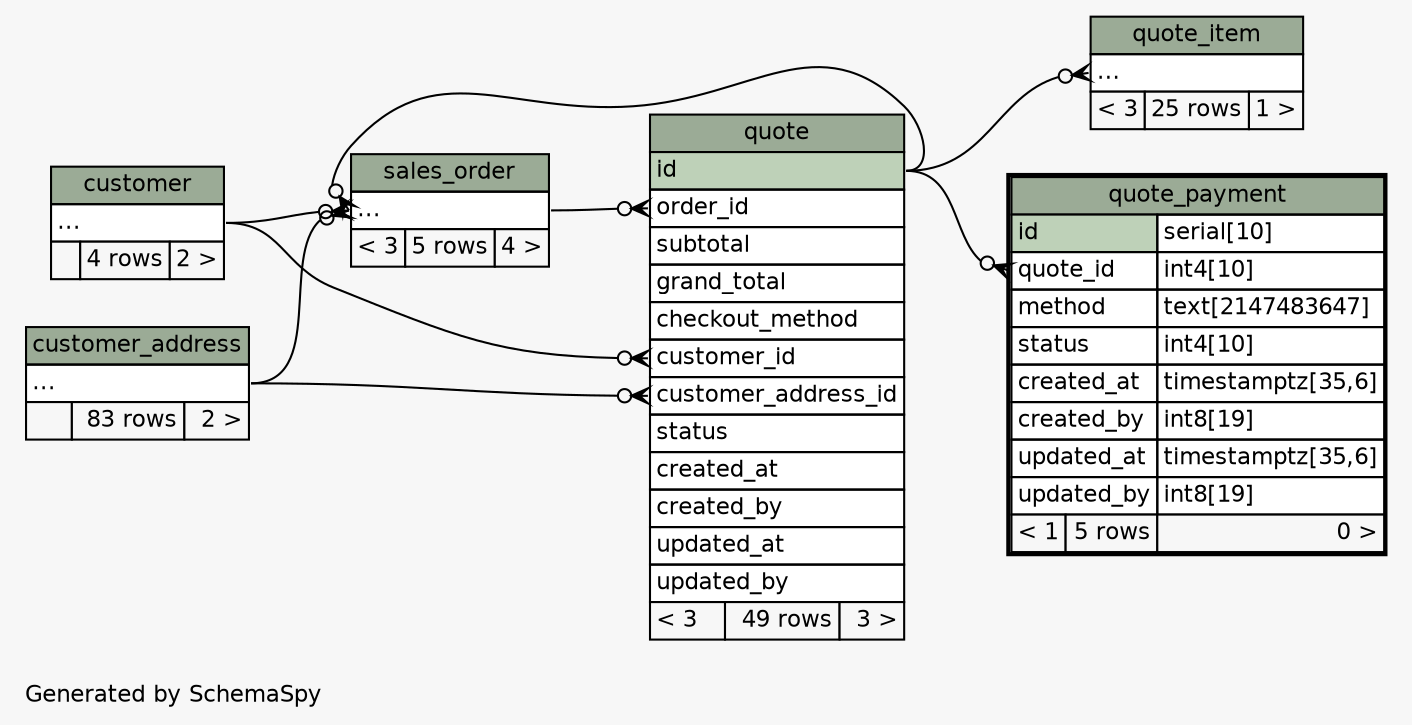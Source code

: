 // dot 2.38.0 on Linux 4.4.0-78-generic
// SchemaSpy rev 590
digraph "twoDegreesRelationshipsDiagram" {
  graph [
    rankdir="RL"
    bgcolor="#f7f7f7"
    label="\nGenerated by SchemaSpy"
    labeljust="l"
    nodesep="0.18"
    ranksep="0.46"
    fontname="Helvetica"
    fontsize="11"
  ];
  node [
    fontname="Helvetica"
    fontsize="11"
    shape="plaintext"
  ];
  edge [
    arrowsize="0.8"
  ];
  "quote":"customer_address_id":w -> "customer_address":"elipses":e [arrowhead=none dir=back arrowtail=crowodot];
  "quote":"customer_id":w -> "customer":"elipses":e [arrowhead=none dir=back arrowtail=crowodot];
  "quote":"order_id":w -> "sales_order":"elipses":e [arrowhead=none dir=back arrowtail=crowodot];
  "quote_item":"elipses":w -> "quote":"id":e [arrowhead=none dir=back arrowtail=crowodot];
  "quote_payment":"quote_id":w -> "quote":"id":e [arrowhead=none dir=back arrowtail=crowodot];
  "sales_order":"elipses":w -> "customer":"elipses":e [arrowhead=none dir=back arrowtail=crowodot];
  "sales_order":"elipses":w -> "quote":"id":e [arrowhead=none dir=back arrowtail=crowodot];
  "sales_order":"elipses":w -> "customer_address":"elipses":e [arrowhead=none dir=back arrowtail=crowodot];
  "customer" [
    label=<
    <TABLE BORDER="0" CELLBORDER="1" CELLSPACING="0" BGCOLOR="#ffffff">
      <TR><TD COLSPAN="3" BGCOLOR="#9bab96" ALIGN="CENTER">customer</TD></TR>
      <TR><TD PORT="elipses" COLSPAN="3" ALIGN="LEFT">...</TD></TR>
      <TR><TD ALIGN="LEFT" BGCOLOR="#f7f7f7">  </TD><TD ALIGN="RIGHT" BGCOLOR="#f7f7f7">4 rows</TD><TD ALIGN="RIGHT" BGCOLOR="#f7f7f7">2 &gt;</TD></TR>
    </TABLE>>
    URL="customer.html"
    tooltip="customer"
  ];
  "customer_address" [
    label=<
    <TABLE BORDER="0" CELLBORDER="1" CELLSPACING="0" BGCOLOR="#ffffff">
      <TR><TD COLSPAN="3" BGCOLOR="#9bab96" ALIGN="CENTER">customer_address</TD></TR>
      <TR><TD PORT="elipses" COLSPAN="3" ALIGN="LEFT">...</TD></TR>
      <TR><TD ALIGN="LEFT" BGCOLOR="#f7f7f7">  </TD><TD ALIGN="RIGHT" BGCOLOR="#f7f7f7">83 rows</TD><TD ALIGN="RIGHT" BGCOLOR="#f7f7f7">2 &gt;</TD></TR>
    </TABLE>>
    URL="customer_address.html"
    tooltip="customer_address"
  ];
  "quote" [
    label=<
    <TABLE BORDER="0" CELLBORDER="1" CELLSPACING="0" BGCOLOR="#ffffff">
      <TR><TD COLSPAN="3" BGCOLOR="#9bab96" ALIGN="CENTER">quote</TD></TR>
      <TR><TD PORT="id" COLSPAN="3" BGCOLOR="#bed1b8" ALIGN="LEFT">id</TD></TR>
      <TR><TD PORT="order_id" COLSPAN="3" ALIGN="LEFT">order_id</TD></TR>
      <TR><TD PORT="subtotal" COLSPAN="3" ALIGN="LEFT">subtotal</TD></TR>
      <TR><TD PORT="grand_total" COLSPAN="3" ALIGN="LEFT">grand_total</TD></TR>
      <TR><TD PORT="checkout_method" COLSPAN="3" ALIGN="LEFT">checkout_method</TD></TR>
      <TR><TD PORT="customer_id" COLSPAN="3" ALIGN="LEFT">customer_id</TD></TR>
      <TR><TD PORT="customer_address_id" COLSPAN="3" ALIGN="LEFT">customer_address_id</TD></TR>
      <TR><TD PORT="status" COLSPAN="3" ALIGN="LEFT">status</TD></TR>
      <TR><TD PORT="created_at" COLSPAN="3" ALIGN="LEFT">created_at</TD></TR>
      <TR><TD PORT="created_by" COLSPAN="3" ALIGN="LEFT">created_by</TD></TR>
      <TR><TD PORT="updated_at" COLSPAN="3" ALIGN="LEFT">updated_at</TD></TR>
      <TR><TD PORT="updated_by" COLSPAN="3" ALIGN="LEFT">updated_by</TD></TR>
      <TR><TD ALIGN="LEFT" BGCOLOR="#f7f7f7">&lt; 3</TD><TD ALIGN="RIGHT" BGCOLOR="#f7f7f7">49 rows</TD><TD ALIGN="RIGHT" BGCOLOR="#f7f7f7">3 &gt;</TD></TR>
    </TABLE>>
    URL="quote.html"
    tooltip="quote"
  ];
  "quote_item" [
    label=<
    <TABLE BORDER="0" CELLBORDER="1" CELLSPACING="0" BGCOLOR="#ffffff">
      <TR><TD COLSPAN="3" BGCOLOR="#9bab96" ALIGN="CENTER">quote_item</TD></TR>
      <TR><TD PORT="elipses" COLSPAN="3" ALIGN="LEFT">...</TD></TR>
      <TR><TD ALIGN="LEFT" BGCOLOR="#f7f7f7">&lt; 3</TD><TD ALIGN="RIGHT" BGCOLOR="#f7f7f7">25 rows</TD><TD ALIGN="RIGHT" BGCOLOR="#f7f7f7">1 &gt;</TD></TR>
    </TABLE>>
    URL="quote_item.html"
    tooltip="quote_item"
  ];
  "quote_payment" [
    label=<
    <TABLE BORDER="2" CELLBORDER="1" CELLSPACING="0" BGCOLOR="#ffffff">
      <TR><TD COLSPAN="3" BGCOLOR="#9bab96" ALIGN="CENTER">quote_payment</TD></TR>
      <TR><TD PORT="id" COLSPAN="2" BGCOLOR="#bed1b8" ALIGN="LEFT">id</TD><TD PORT="id.type" ALIGN="LEFT">serial[10]</TD></TR>
      <TR><TD PORT="quote_id" COLSPAN="2" ALIGN="LEFT">quote_id</TD><TD PORT="quote_id.type" ALIGN="LEFT">int4[10]</TD></TR>
      <TR><TD PORT="method" COLSPAN="2" ALIGN="LEFT">method</TD><TD PORT="method.type" ALIGN="LEFT">text[2147483647]</TD></TR>
      <TR><TD PORT="status" COLSPAN="2" ALIGN="LEFT">status</TD><TD PORT="status.type" ALIGN="LEFT">int4[10]</TD></TR>
      <TR><TD PORT="created_at" COLSPAN="2" ALIGN="LEFT">created_at</TD><TD PORT="created_at.type" ALIGN="LEFT">timestamptz[35,6]</TD></TR>
      <TR><TD PORT="created_by" COLSPAN="2" ALIGN="LEFT">created_by</TD><TD PORT="created_by.type" ALIGN="LEFT">int8[19]</TD></TR>
      <TR><TD PORT="updated_at" COLSPAN="2" ALIGN="LEFT">updated_at</TD><TD PORT="updated_at.type" ALIGN="LEFT">timestamptz[35,6]</TD></TR>
      <TR><TD PORT="updated_by" COLSPAN="2" ALIGN="LEFT">updated_by</TD><TD PORT="updated_by.type" ALIGN="LEFT">int8[19]</TD></TR>
      <TR><TD ALIGN="LEFT" BGCOLOR="#f7f7f7">&lt; 1</TD><TD ALIGN="RIGHT" BGCOLOR="#f7f7f7">5 rows</TD><TD ALIGN="RIGHT" BGCOLOR="#f7f7f7">0 &gt;</TD></TR>
    </TABLE>>
    URL="quote_payment.html"
    tooltip="quote_payment"
  ];
  "sales_order" [
    label=<
    <TABLE BORDER="0" CELLBORDER="1" CELLSPACING="0" BGCOLOR="#ffffff">
      <TR><TD COLSPAN="3" BGCOLOR="#9bab96" ALIGN="CENTER">sales_order</TD></TR>
      <TR><TD PORT="elipses" COLSPAN="3" ALIGN="LEFT">...</TD></TR>
      <TR><TD ALIGN="LEFT" BGCOLOR="#f7f7f7">&lt; 3</TD><TD ALIGN="RIGHT" BGCOLOR="#f7f7f7">5 rows</TD><TD ALIGN="RIGHT" BGCOLOR="#f7f7f7">4 &gt;</TD></TR>
    </TABLE>>
    URL="sales_order.html"
    tooltip="sales_order"
  ];
}

